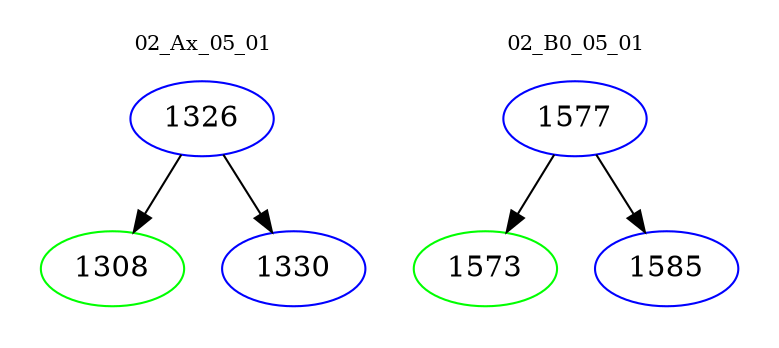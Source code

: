 digraph{
subgraph cluster_0 {
color = white
label = "02_Ax_05_01";
fontsize=10;
T0_1326 [label="1326", color="blue"]
T0_1326 -> T0_1308 [color="black"]
T0_1308 [label="1308", color="green"]
T0_1326 -> T0_1330 [color="black"]
T0_1330 [label="1330", color="blue"]
}
subgraph cluster_1 {
color = white
label = "02_B0_05_01";
fontsize=10;
T1_1577 [label="1577", color="blue"]
T1_1577 -> T1_1573 [color="black"]
T1_1573 [label="1573", color="green"]
T1_1577 -> T1_1585 [color="black"]
T1_1585 [label="1585", color="blue"]
}
}
